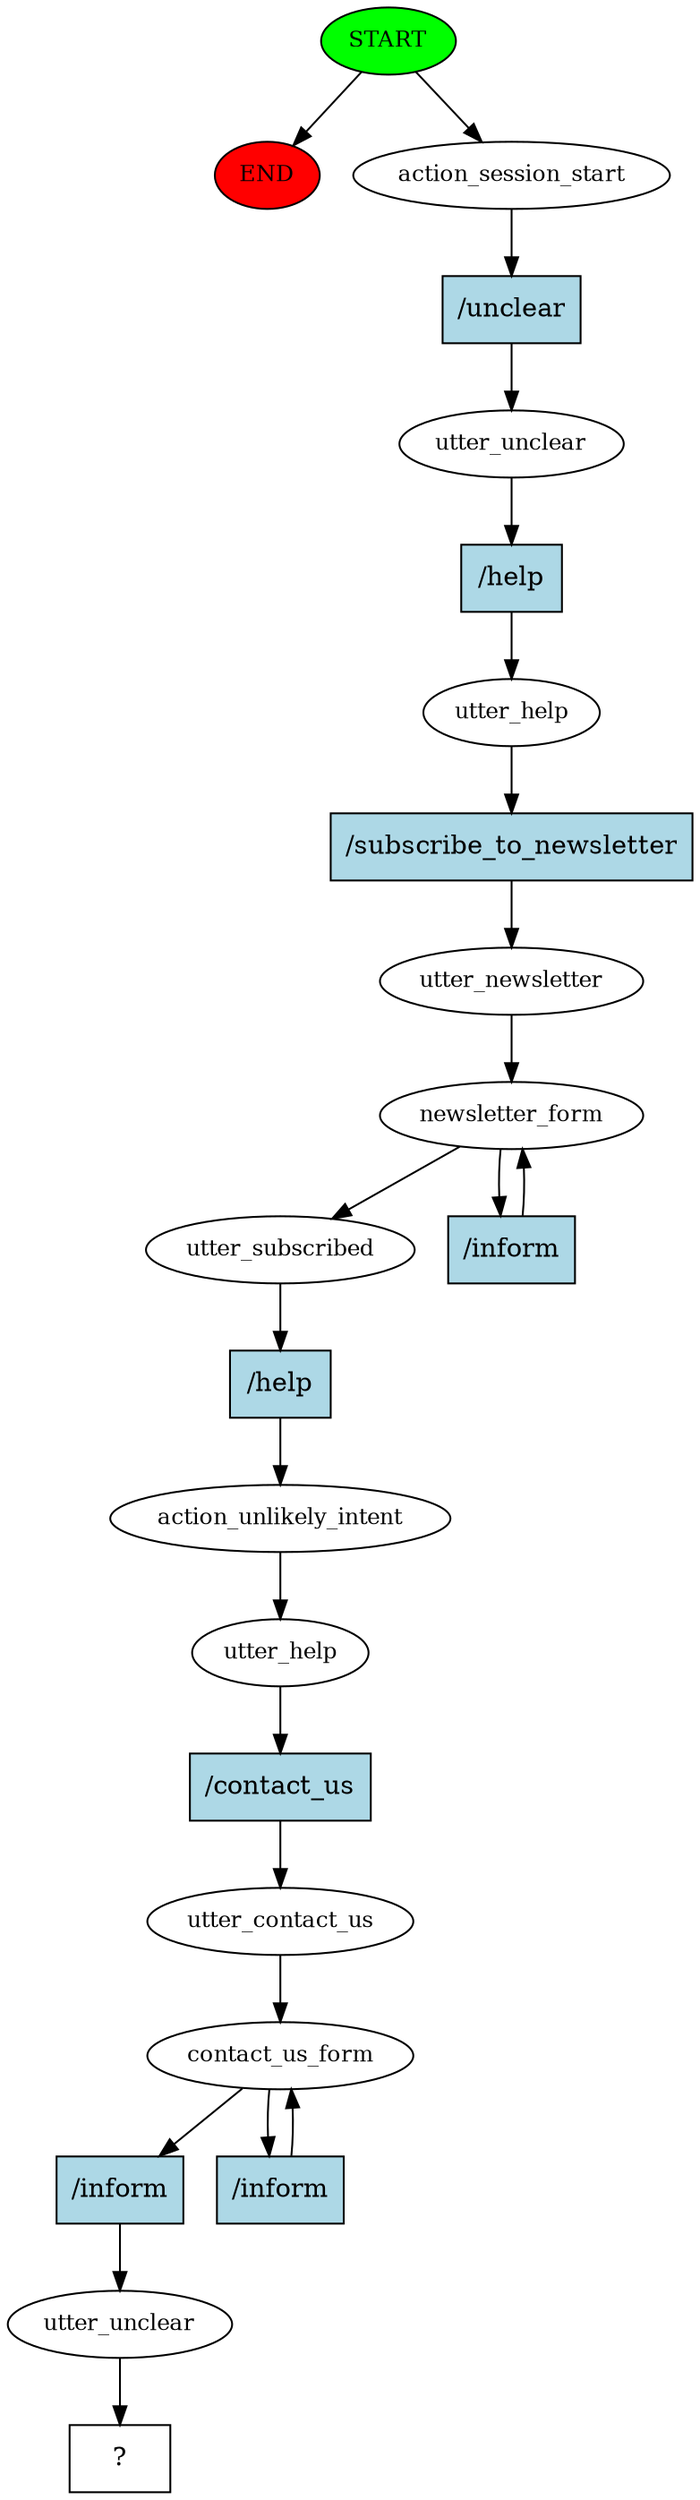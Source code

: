 digraph  {
0 [class="start active", fillcolor=green, fontsize=12, label=START, style=filled];
"-1" [class=end, fillcolor=red, fontsize=12, label=END, style=filled];
1 [class=active, fontsize=12, label=action_session_start];
2 [class=active, fontsize=12, label=utter_unclear];
3 [class=active, fontsize=12, label=utter_help];
4 [class=active, fontsize=12, label=utter_newsletter];
5 [class=active, fontsize=12, label=newsletter_form];
7 [class=active, fontsize=12, label=utter_subscribed];
8 [class=active, fontsize=12, label=action_unlikely_intent];
9 [class=active, fontsize=12, label=utter_help];
10 [class=active, fontsize=12, label=utter_contact_us];
11 [class=active, fontsize=12, label=contact_us_form];
13 [class=active, fontsize=12, label=utter_unclear];
14 [class="intent dashed active", label="  ?  ", shape=rect];
15 [class="intent active", fillcolor=lightblue, label="/unclear", shape=rect, style=filled];
16 [class="intent active", fillcolor=lightblue, label="/help", shape=rect, style=filled];
17 [class="intent active", fillcolor=lightblue, label="/subscribe_to_newsletter", shape=rect, style=filled];
18 [class="intent active", fillcolor=lightblue, label="/inform", shape=rect, style=filled];
19 [class="intent active", fillcolor=lightblue, label="/help", shape=rect, style=filled];
20 [class="intent active", fillcolor=lightblue, label="/contact_us", shape=rect, style=filled];
21 [class="intent active", fillcolor=lightblue, label="/inform", shape=rect, style=filled];
22 [class="intent active", fillcolor=lightblue, label="/inform", shape=rect, style=filled];
0 -> "-1"  [class="", key=NONE, label=""];
0 -> 1  [class=active, key=NONE, label=""];
1 -> 15  [class=active, key=0];
2 -> 16  [class=active, key=0];
3 -> 17  [class=active, key=0];
4 -> 5  [class=active, key=NONE, label=""];
5 -> 7  [class=active, key=NONE, label=""];
5 -> 18  [class=active, key=0];
7 -> 19  [class=active, key=0];
8 -> 9  [class=active, key=NONE, label=""];
9 -> 20  [class=active, key=0];
10 -> 11  [class=active, key=NONE, label=""];
11 -> 21  [class=active, key=0];
11 -> 22  [class=active, key=0];
13 -> 14  [class=active, key=NONE, label=""];
15 -> 2  [class=active, key=0];
16 -> 3  [class=active, key=0];
17 -> 4  [class=active, key=0];
18 -> 5  [class=active, key=0];
19 -> 8  [class=active, key=0];
20 -> 10  [class=active, key=0];
21 -> 13  [class=active, key=0];
22 -> 11  [class=active, key=0];
}
